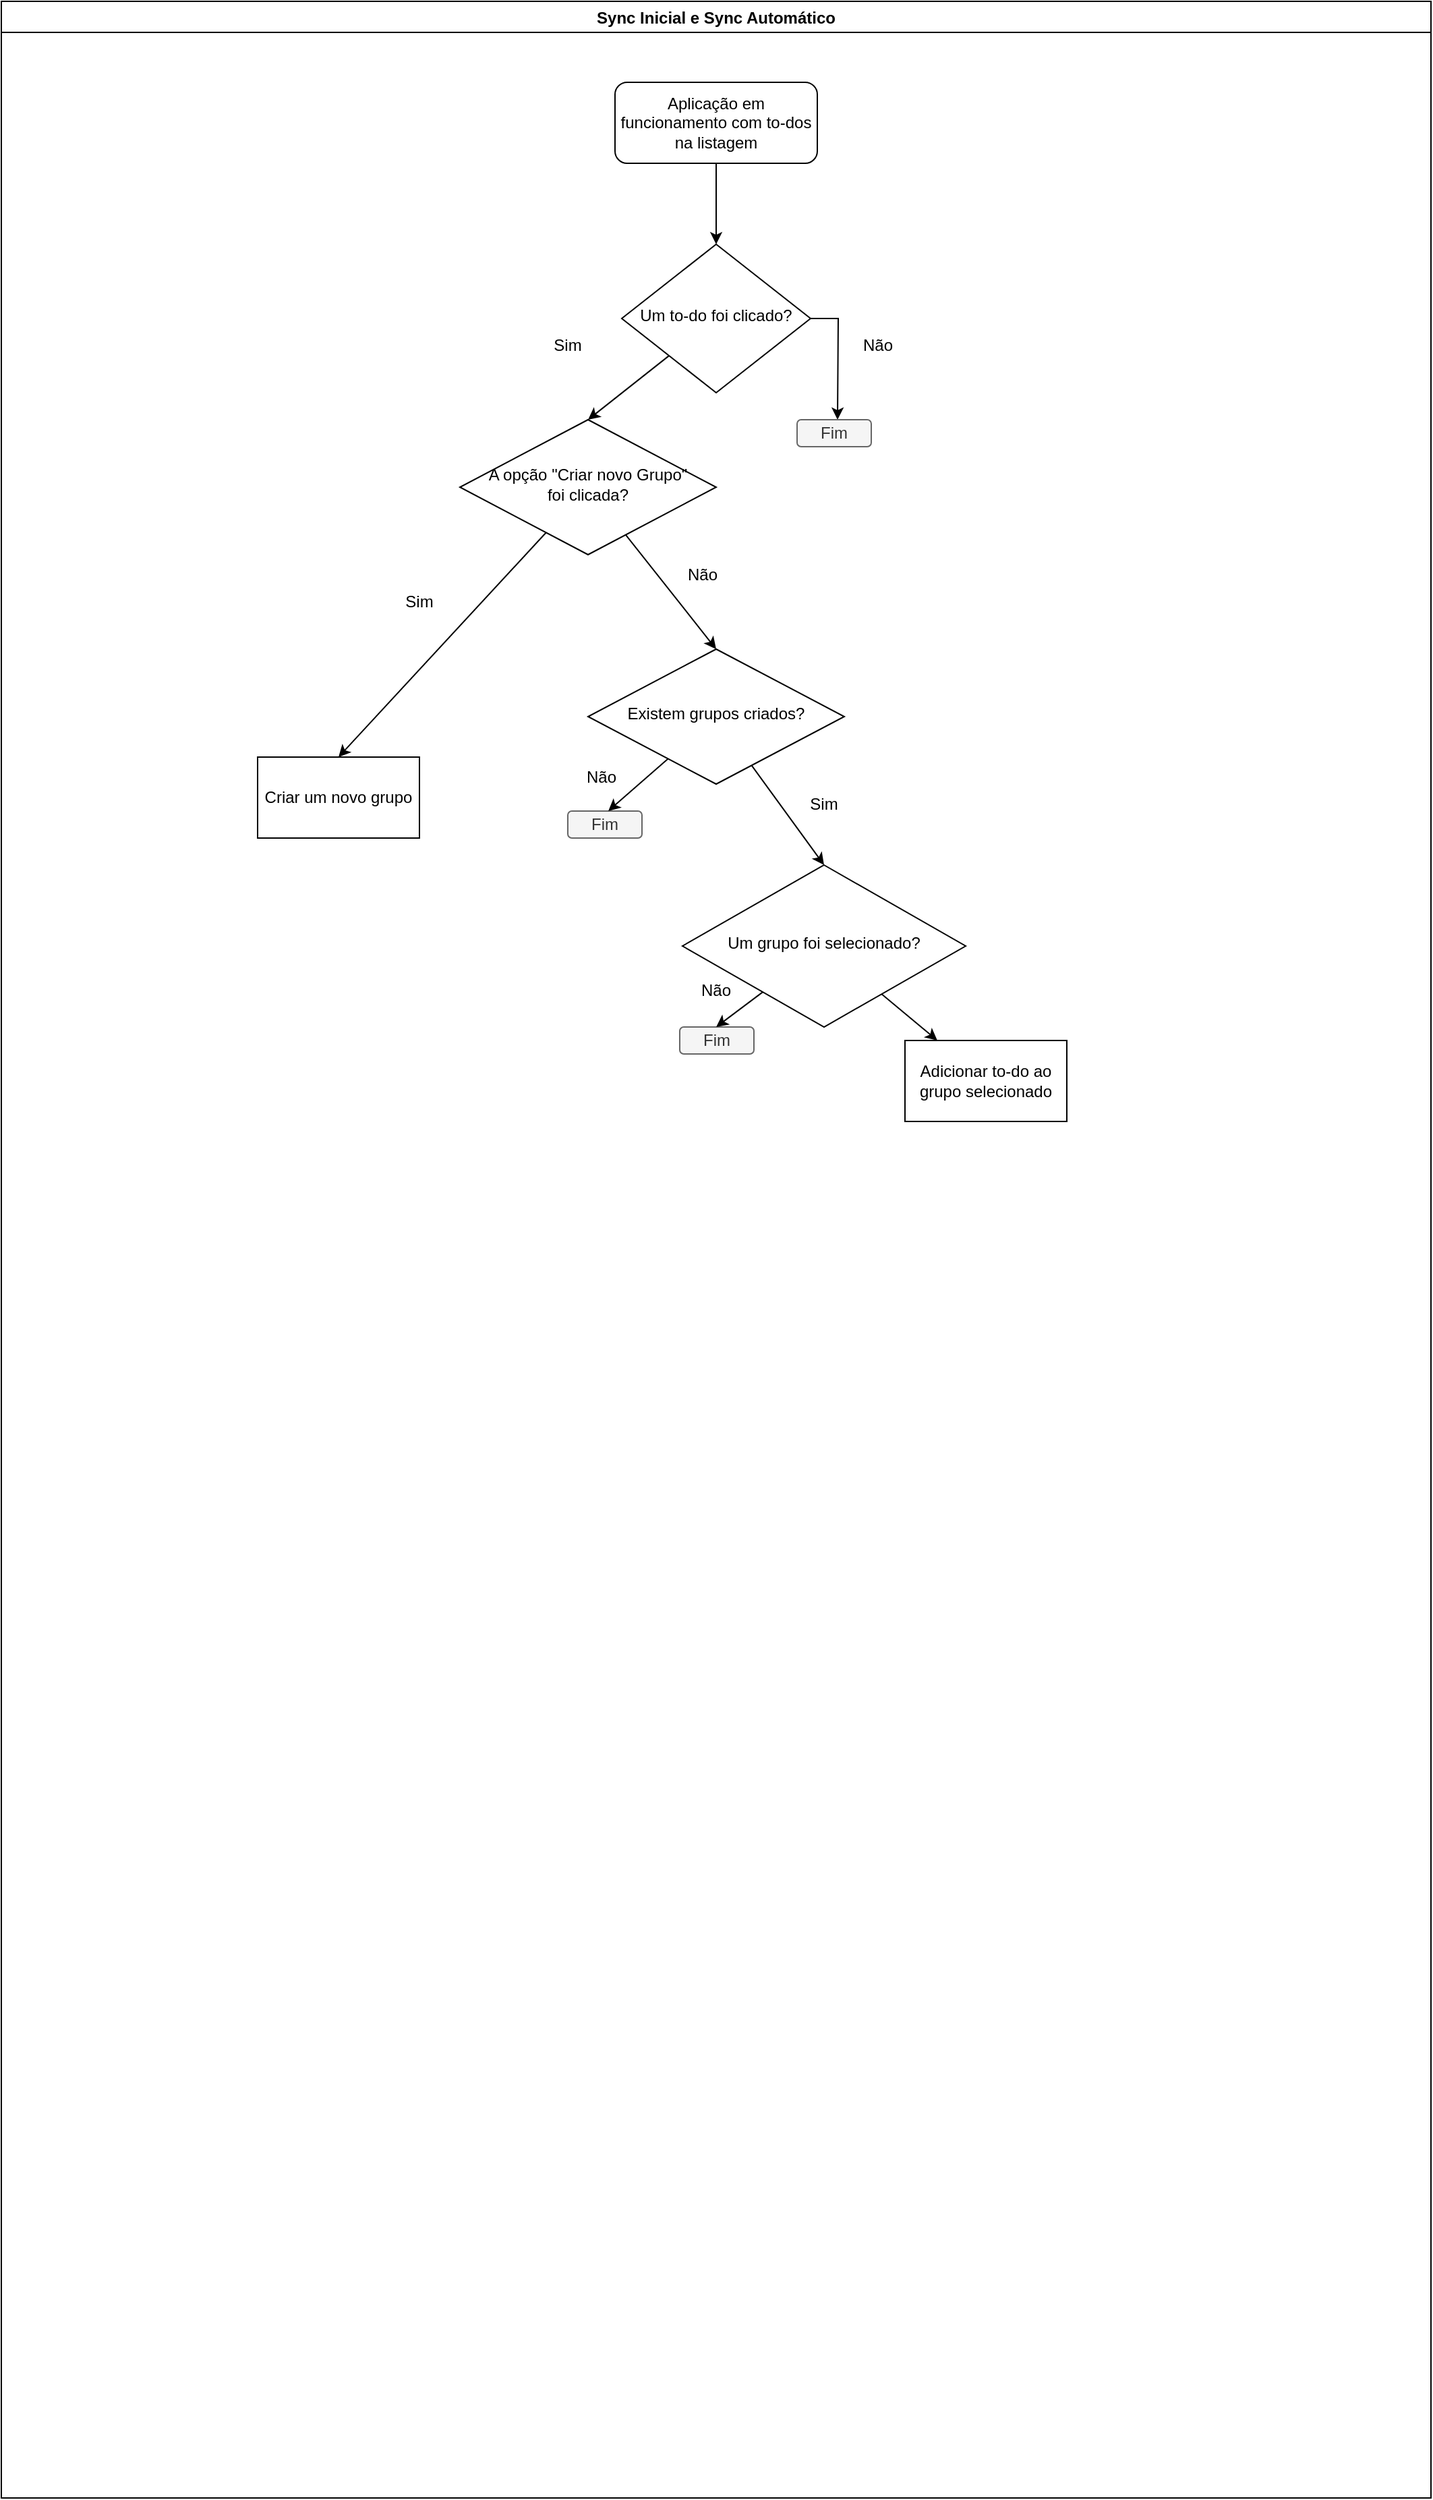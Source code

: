 <mxfile>
    <diagram id="gQH9cCL6EOHbPnzzdoYa" name="Page-1">
        <mxGraphModel dx="695" dy="431" grid="1" gridSize="10" guides="1" tooltips="1" connect="1" arrows="1" fold="1" page="1" pageScale="1" pageWidth="1200" pageHeight="1920" math="0" shadow="0">
            <root>
                <mxCell id="0"/>
                <mxCell id="1" parent="0"/>
                <mxCell id="15" value="Sync Inicial e Sync Automático" style="swimlane;" parent="1" vertex="1">
                    <mxGeometry x="70" y="40" width="1060" height="1850" as="geometry"/>
                </mxCell>
                <mxCell id="3" value="Aplicação em funcionamento com to-dos na listagem" style="rounded=1;whiteSpace=wrap;html=1;fontSize=12;glass=0;strokeWidth=1;shadow=0;" parent="15" vertex="1">
                    <mxGeometry x="455" y="60" width="150" height="60" as="geometry"/>
                </mxCell>
                <mxCell id="4" value="" style="edgeStyle=orthogonalEdgeStyle;rounded=0;orthogonalLoop=1;jettySize=auto;html=1;" parent="15" source="6" edge="1">
                    <mxGeometry relative="1" as="geometry">
                        <mxPoint x="620" y="310" as="targetPoint"/>
                    </mxGeometry>
                </mxCell>
                <mxCell id="20" style="edgeStyle=none;html=1;entryX=0.5;entryY=0;entryDx=0;entryDy=0;" parent="15" source="6" target="17" edge="1">
                    <mxGeometry relative="1" as="geometry"/>
                </mxCell>
                <mxCell id="6" value="Um to-do foi clicado?" style="rhombus;whiteSpace=wrap;html=1;shadow=0;fontFamily=Helvetica;fontSize=12;align=center;strokeWidth=1;spacing=6;spacingTop=-4;" parent="15" vertex="1">
                    <mxGeometry x="460" y="180" width="140" height="110" as="geometry"/>
                </mxCell>
                <mxCell id="2" style="edgeStyle=orthogonalEdgeStyle;rounded=0;orthogonalLoop=1;jettySize=auto;html=1;" parent="15" source="3" target="6" edge="1">
                    <mxGeometry relative="1" as="geometry"/>
                </mxCell>
                <mxCell id="10" value="Sim" style="text;html=1;strokeColor=none;fillColor=none;align=center;verticalAlign=middle;whiteSpace=wrap;rounded=0;" parent="15" vertex="1">
                    <mxGeometry x="390" y="240" width="60" height="30" as="geometry"/>
                </mxCell>
                <mxCell id="11" value="Não" style="text;html=1;strokeColor=none;fillColor=none;align=center;verticalAlign=middle;whiteSpace=wrap;rounded=0;" parent="15" vertex="1">
                    <mxGeometry x="620" y="240" width="60" height="30" as="geometry"/>
                </mxCell>
                <mxCell id="16" value="Fim" style="rounded=1;whiteSpace=wrap;html=1;fillColor=#f5f5f5;fontColor=#333333;strokeColor=#666666;" parent="15" vertex="1">
                    <mxGeometry x="590" y="310" width="55" height="20" as="geometry"/>
                </mxCell>
                <mxCell id="17" value="A opção &quot;Criar novo Grupo&quot;&lt;br&gt;foi clicada?" style="rhombus;whiteSpace=wrap;html=1;shadow=0;fontFamily=Helvetica;fontSize=12;align=center;strokeWidth=1;spacing=6;spacingTop=-4;" parent="15" vertex="1">
                    <mxGeometry x="340" y="310" width="190" height="100" as="geometry"/>
                </mxCell>
                <mxCell id="24" value="Existem grupos criados?" style="rhombus;whiteSpace=wrap;html=1;shadow=0;fontFamily=Helvetica;fontSize=12;align=center;strokeWidth=1;spacing=6;spacingTop=-4;" parent="15" vertex="1">
                    <mxGeometry x="435" y="480" width="190" height="100" as="geometry"/>
                </mxCell>
                <mxCell id="26" value="Um grupo foi selecionado?" style="rhombus;whiteSpace=wrap;html=1;shadow=0;fontFamily=Helvetica;fontSize=12;align=center;strokeWidth=1;spacing=6;spacingTop=-4;" parent="15" vertex="1">
                    <mxGeometry x="505" y="640" width="210" height="120" as="geometry"/>
                </mxCell>
                <mxCell id="29" value="Fim" style="rounded=1;whiteSpace=wrap;html=1;fillColor=#f5f5f5;fontColor=#333333;strokeColor=#666666;" parent="15" vertex="1">
                    <mxGeometry x="420" y="600" width="55" height="20" as="geometry"/>
                </mxCell>
                <mxCell id="30" value="Fim" style="rounded=1;whiteSpace=wrap;html=1;fillColor=#f5f5f5;fontColor=#333333;strokeColor=#666666;" parent="15" vertex="1">
                    <mxGeometry x="503" y="760" width="55" height="20" as="geometry"/>
                </mxCell>
                <mxCell id="31" value="Não" style="text;html=1;strokeColor=none;fillColor=none;align=center;verticalAlign=middle;whiteSpace=wrap;rounded=0;" parent="15" vertex="1">
                    <mxGeometry x="415" y="560" width="60" height="30" as="geometry"/>
                </mxCell>
                <mxCell id="32" value="Não" style="text;html=1;strokeColor=none;fillColor=none;align=center;verticalAlign=middle;whiteSpace=wrap;rounded=0;" parent="15" vertex="1">
                    <mxGeometry x="500" y="718" width="60" height="30" as="geometry"/>
                </mxCell>
                <mxCell id="33" value="Não" style="text;html=1;strokeColor=none;fillColor=none;align=center;verticalAlign=middle;whiteSpace=wrap;rounded=0;" parent="15" vertex="1">
                    <mxGeometry x="490" y="410" width="60" height="30" as="geometry"/>
                </mxCell>
                <mxCell id="35" value="Sim" style="text;html=1;strokeColor=none;fillColor=none;align=center;verticalAlign=middle;whiteSpace=wrap;rounded=0;" parent="15" vertex="1">
                    <mxGeometry x="280" y="430" width="60" height="30" as="geometry"/>
                </mxCell>
                <mxCell id="36" value="Sim" style="text;html=1;strokeColor=none;fillColor=none;align=center;verticalAlign=middle;whiteSpace=wrap;rounded=0;" parent="15" vertex="1">
                    <mxGeometry x="580" y="580" width="60" height="30" as="geometry"/>
                </mxCell>
                <mxCell id="39" value="Criar um novo grupo" style="rounded=0;whiteSpace=wrap;html=1;" parent="15" vertex="1">
                    <mxGeometry x="190" y="560" width="120" height="60" as="geometry"/>
                </mxCell>
                <mxCell id="22" style="edgeStyle=none;html=1;" parent="1" source="17" edge="1">
                    <mxGeometry relative="1" as="geometry">
                        <mxPoint x="600" y="520" as="targetPoint"/>
                    </mxGeometry>
                </mxCell>
                <mxCell id="25" style="edgeStyle=none;html=1;" parent="1" source="24" edge="1">
                    <mxGeometry relative="1" as="geometry">
                        <mxPoint x="680" y="680" as="targetPoint"/>
                    </mxGeometry>
                </mxCell>
                <mxCell id="27" style="edgeStyle=none;html=1;" parent="1" source="24" edge="1">
                    <mxGeometry relative="1" as="geometry">
                        <mxPoint x="520" y="640" as="targetPoint"/>
                    </mxGeometry>
                </mxCell>
                <mxCell id="28" style="edgeStyle=none;html=1;" parent="1" source="26" edge="1">
                    <mxGeometry relative="1" as="geometry">
                        <mxPoint x="600" y="800" as="targetPoint"/>
                    </mxGeometry>
                </mxCell>
                <mxCell id="34" style="edgeStyle=none;html=1;" parent="1" source="17" edge="1">
                    <mxGeometry relative="1" as="geometry">
                        <mxPoint x="320" y="600" as="targetPoint"/>
                    </mxGeometry>
                </mxCell>
                <mxCell id="37" style="edgeStyle=none;html=1;" parent="1" source="26" target="38" edge="1">
                    <mxGeometry relative="1" as="geometry">
                        <mxPoint x="800" y="840" as="targetPoint"/>
                    </mxGeometry>
                </mxCell>
                <mxCell id="38" value="Adicionar to-do ao grupo selecionado" style="rounded=0;whiteSpace=wrap;html=1;" parent="1" vertex="1">
                    <mxGeometry x="740" y="810" width="120" height="60" as="geometry"/>
                </mxCell>
            </root>
        </mxGraphModel>
    </diagram>
</mxfile>